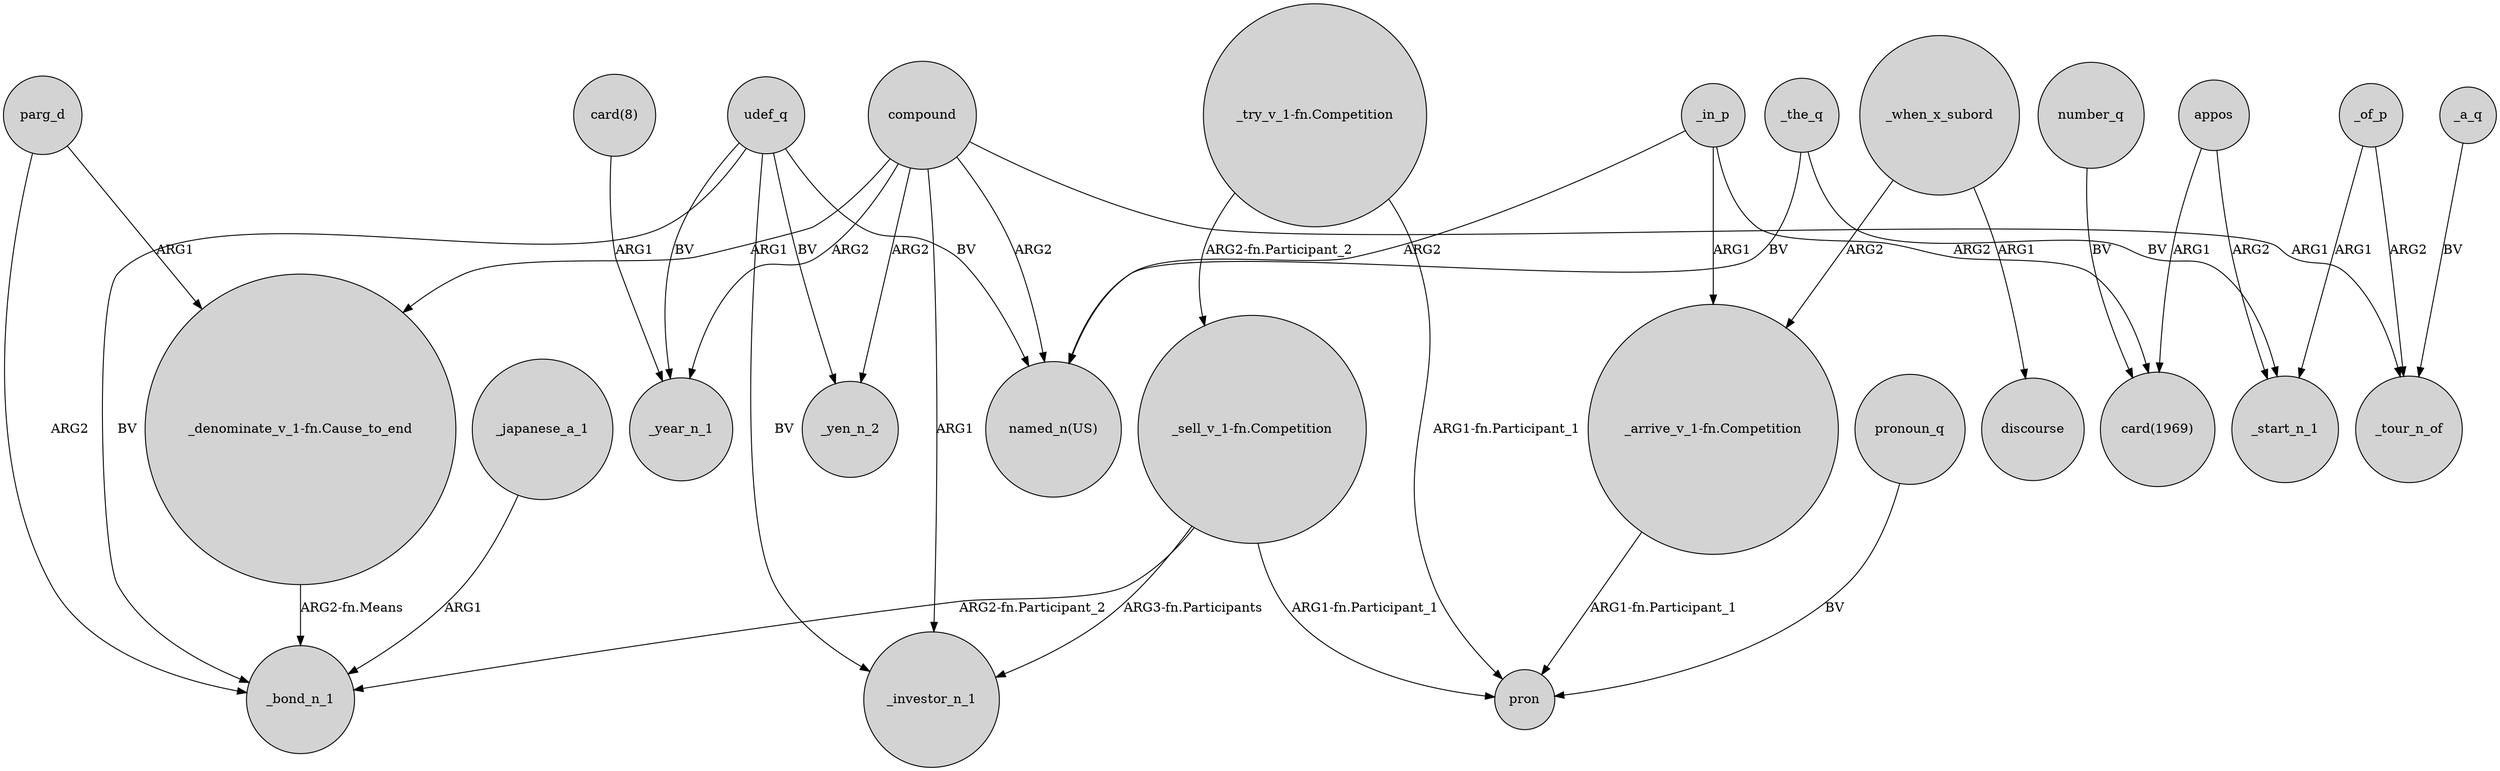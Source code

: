 digraph {
	node [shape=circle style=filled]
	"_try_v_1-fn.Competition" -> "_sell_v_1-fn.Competition" [label="ARG2-fn.Participant_2"]
	parg_d -> _bond_n_1 [label=ARG2]
	udef_q -> _bond_n_1 [label=BV]
	_of_p -> _start_n_1 [label=ARG1]
	_in_p -> "named_n(US)" [label=ARG2]
	_the_q -> "named_n(US)" [label=BV]
	"_arrive_v_1-fn.Competition" -> pron [label="ARG1-fn.Participant_1"]
	compound -> _tour_n_of [label=ARG1]
	compound -> "_denominate_v_1-fn.Cause_to_end" [label=ARG1]
	"_try_v_1-fn.Competition" -> pron [label="ARG1-fn.Participant_1"]
	appos -> _start_n_1 [label=ARG2]
	_when_x_subord -> "_arrive_v_1-fn.Competition" [label=ARG2]
	number_q -> "card(1969)" [label=BV]
	_in_p -> "card(1969)" [label=ARG2]
	pronoun_q -> pron [label=BV]
	_when_x_subord -> discourse [label=ARG1]
	_of_p -> _tour_n_of [label=ARG2]
	"card(8)" -> _year_n_1 [label=ARG1]
	"_denominate_v_1-fn.Cause_to_end" -> _bond_n_1 [label="ARG2-fn.Means"]
	compound -> _year_n_1 [label=ARG2]
	parg_d -> "_denominate_v_1-fn.Cause_to_end" [label=ARG1]
	compound -> _investor_n_1 [label=ARG1]
	compound -> _yen_n_2 [label=ARG2]
	"_sell_v_1-fn.Competition" -> _investor_n_1 [label="ARG3-fn.Participants"]
	"_sell_v_1-fn.Competition" -> _bond_n_1 [label="ARG2-fn.Participant_2"]
	_the_q -> _start_n_1 [label=BV]
	_a_q -> _tour_n_of [label=BV]
	"_sell_v_1-fn.Competition" -> pron [label="ARG1-fn.Participant_1"]
	udef_q -> _year_n_1 [label=BV]
	_japanese_a_1 -> _bond_n_1 [label=ARG1]
	_in_p -> "_arrive_v_1-fn.Competition" [label=ARG1]
	udef_q -> _investor_n_1 [label=BV]
	appos -> "card(1969)" [label=ARG1]
	compound -> "named_n(US)" [label=ARG2]
	udef_q -> "named_n(US)" [label=BV]
	udef_q -> _yen_n_2 [label=BV]
}
